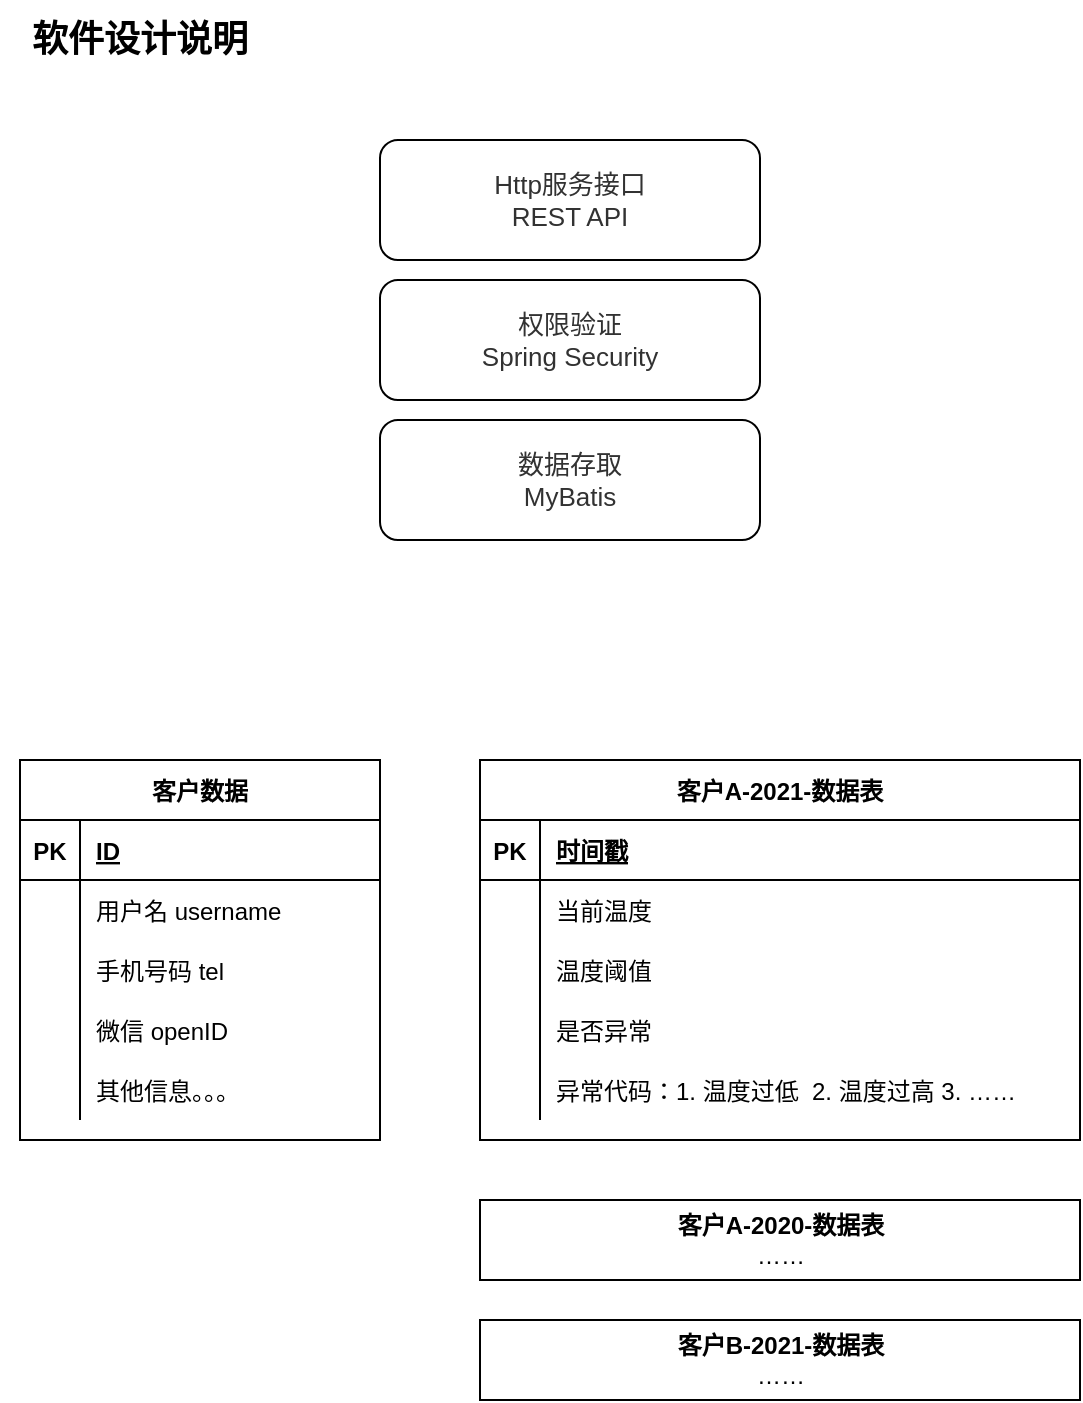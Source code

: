 <mxfile version="14.4.3" type="github">
  <diagram id="JHaTWVX0i-lWZitRwSfC" name="Page-1">
    <mxGraphModel dx="1422" dy="737" grid="1" gridSize="10" guides="1" tooltips="1" connect="1" arrows="1" fold="1" page="1" pageScale="1" pageWidth="827" pageHeight="1169" math="0" shadow="0">
      <root>
        <mxCell id="0" />
        <mxCell id="1" parent="0" />
        <mxCell id="fmQV6IIz-ANYhuj0cnn7-1" value="软件设计说明" style="text;html=1;strokeColor=none;fillColor=none;align=center;verticalAlign=middle;whiteSpace=wrap;rounded=0;fontSize=18;fontStyle=1" parent="1" vertex="1">
          <mxGeometry x="80" y="60" width="140" height="40" as="geometry" />
        </mxCell>
        <mxCell id="fmQV6IIz-ANYhuj0cnn7-2" value="客户数据" style="shape=table;startSize=30;container=1;collapsible=1;childLayout=tableLayout;fixedRows=1;rowLines=0;fontStyle=1;align=center;resizeLast=1;" parent="1" vertex="1">
          <mxGeometry x="90" y="440" width="180" height="190" as="geometry" />
        </mxCell>
        <mxCell id="fmQV6IIz-ANYhuj0cnn7-3" value="" style="shape=partialRectangle;collapsible=0;dropTarget=0;pointerEvents=0;fillColor=none;top=0;left=0;bottom=1;right=0;points=[[0,0.5],[1,0.5]];portConstraint=eastwest;" parent="fmQV6IIz-ANYhuj0cnn7-2" vertex="1">
          <mxGeometry y="30" width="180" height="30" as="geometry" />
        </mxCell>
        <mxCell id="fmQV6IIz-ANYhuj0cnn7-4" value="PK" style="shape=partialRectangle;connectable=0;fillColor=none;top=0;left=0;bottom=0;right=0;fontStyle=1;overflow=hidden;" parent="fmQV6IIz-ANYhuj0cnn7-3" vertex="1">
          <mxGeometry width="30" height="30" as="geometry" />
        </mxCell>
        <mxCell id="fmQV6IIz-ANYhuj0cnn7-5" value="ID" style="shape=partialRectangle;connectable=0;fillColor=none;top=0;left=0;bottom=0;right=0;align=left;spacingLeft=6;fontStyle=5;overflow=hidden;" parent="fmQV6IIz-ANYhuj0cnn7-3" vertex="1">
          <mxGeometry x="30" width="150" height="30" as="geometry" />
        </mxCell>
        <mxCell id="fmQV6IIz-ANYhuj0cnn7-6" value="" style="shape=partialRectangle;collapsible=0;dropTarget=0;pointerEvents=0;fillColor=none;top=0;left=0;bottom=0;right=0;points=[[0,0.5],[1,0.5]];portConstraint=eastwest;" parent="fmQV6IIz-ANYhuj0cnn7-2" vertex="1">
          <mxGeometry y="60" width="180" height="30" as="geometry" />
        </mxCell>
        <mxCell id="fmQV6IIz-ANYhuj0cnn7-7" value="" style="shape=partialRectangle;connectable=0;fillColor=none;top=0;left=0;bottom=0;right=0;editable=1;overflow=hidden;" parent="fmQV6IIz-ANYhuj0cnn7-6" vertex="1">
          <mxGeometry width="30" height="30" as="geometry" />
        </mxCell>
        <mxCell id="fmQV6IIz-ANYhuj0cnn7-8" value="用户名 username" style="shape=partialRectangle;connectable=0;fillColor=none;top=0;left=0;bottom=0;right=0;align=left;spacingLeft=6;overflow=hidden;" parent="fmQV6IIz-ANYhuj0cnn7-6" vertex="1">
          <mxGeometry x="30" width="150" height="30" as="geometry" />
        </mxCell>
        <mxCell id="fmQV6IIz-ANYhuj0cnn7-9" value="" style="shape=partialRectangle;collapsible=0;dropTarget=0;pointerEvents=0;fillColor=none;top=0;left=0;bottom=0;right=0;points=[[0,0.5],[1,0.5]];portConstraint=eastwest;" parent="fmQV6IIz-ANYhuj0cnn7-2" vertex="1">
          <mxGeometry y="90" width="180" height="30" as="geometry" />
        </mxCell>
        <mxCell id="fmQV6IIz-ANYhuj0cnn7-10" value="" style="shape=partialRectangle;connectable=0;fillColor=none;top=0;left=0;bottom=0;right=0;editable=1;overflow=hidden;" parent="fmQV6IIz-ANYhuj0cnn7-9" vertex="1">
          <mxGeometry width="30" height="30" as="geometry" />
        </mxCell>
        <mxCell id="fmQV6IIz-ANYhuj0cnn7-11" value="手机号码 tel" style="shape=partialRectangle;connectable=0;fillColor=none;top=0;left=0;bottom=0;right=0;align=left;spacingLeft=6;overflow=hidden;" parent="fmQV6IIz-ANYhuj0cnn7-9" vertex="1">
          <mxGeometry x="30" width="150" height="30" as="geometry" />
        </mxCell>
        <mxCell id="fmQV6IIz-ANYhuj0cnn7-12" value="" style="shape=partialRectangle;collapsible=0;dropTarget=0;pointerEvents=0;fillColor=none;top=0;left=0;bottom=0;right=0;points=[[0,0.5],[1,0.5]];portConstraint=eastwest;" parent="fmQV6IIz-ANYhuj0cnn7-2" vertex="1">
          <mxGeometry y="120" width="180" height="30" as="geometry" />
        </mxCell>
        <mxCell id="fmQV6IIz-ANYhuj0cnn7-13" value="" style="shape=partialRectangle;connectable=0;fillColor=none;top=0;left=0;bottom=0;right=0;editable=1;overflow=hidden;" parent="fmQV6IIz-ANYhuj0cnn7-12" vertex="1">
          <mxGeometry width="30" height="30" as="geometry" />
        </mxCell>
        <mxCell id="fmQV6IIz-ANYhuj0cnn7-14" value="微信 openID" style="shape=partialRectangle;connectable=0;fillColor=none;top=0;left=0;bottom=0;right=0;align=left;spacingLeft=6;overflow=hidden;" parent="fmQV6IIz-ANYhuj0cnn7-12" vertex="1">
          <mxGeometry x="30" width="150" height="30" as="geometry" />
        </mxCell>
        <mxCell id="ALFkqxRXxDszs7MNfKY9-1" value="" style="shape=partialRectangle;collapsible=0;dropTarget=0;pointerEvents=0;fillColor=none;top=0;left=0;bottom=0;right=0;points=[[0,0.5],[1,0.5]];portConstraint=eastwest;" vertex="1" parent="fmQV6IIz-ANYhuj0cnn7-2">
          <mxGeometry y="150" width="180" height="30" as="geometry" />
        </mxCell>
        <mxCell id="ALFkqxRXxDszs7MNfKY9-2" value="" style="shape=partialRectangle;connectable=0;fillColor=none;top=0;left=0;bottom=0;right=0;editable=1;overflow=hidden;" vertex="1" parent="ALFkqxRXxDszs7MNfKY9-1">
          <mxGeometry width="30" height="30" as="geometry" />
        </mxCell>
        <mxCell id="ALFkqxRXxDszs7MNfKY9-3" value="其他信息。。。" style="shape=partialRectangle;connectable=0;fillColor=none;top=0;left=0;bottom=0;right=0;align=left;spacingLeft=6;overflow=hidden;" vertex="1" parent="ALFkqxRXxDszs7MNfKY9-1">
          <mxGeometry x="30" width="150" height="30" as="geometry" />
        </mxCell>
        <mxCell id="fmQV6IIz-ANYhuj0cnn7-15" value="&lt;div style=&quot;resize: none ; outline: 0px ; font-size: 13px ; color: rgb(50 , 50 , 50)&quot;&gt;&lt;font style=&quot;vertical-align: inherit&quot;&gt;&lt;font style=&quot;vertical-align: inherit&quot;&gt;Http服务接口&lt;/font&gt;&lt;/font&gt;&lt;/div&gt;&lt;span style=&quot;color: rgb(50 , 50 , 50) ; font-size: 13px ; background-color: rgba(255 , 255 , 255 , 0.01)&quot;&gt;&lt;font style=&quot;vertical-align: inherit&quot;&gt;&lt;font style=&quot;vertical-align: inherit&quot;&gt;REST API&lt;/font&gt;&lt;/font&gt;&lt;/span&gt;" style="rounded=1;whiteSpace=wrap;html=1;" parent="1" vertex="1">
          <mxGeometry x="270" y="130" width="190" height="60" as="geometry" />
        </mxCell>
        <mxCell id="fmQV6IIz-ANYhuj0cnn7-16" value="&lt;div style=&quot;resize: none ; outline: 0px ; font-size: 13px ; color: rgb(50 , 50 , 50)&quot;&gt;&lt;span style=&quot;background-color: rgba(255 , 255 , 255 , 0.01)&quot;&gt;&lt;font style=&quot;vertical-align: inherit&quot;&gt;&lt;font style=&quot;vertical-align: inherit&quot;&gt;权限验证&lt;/font&gt;&lt;/font&gt;&lt;/span&gt;&lt;div style=&quot;resize: none ; outline: 0px&quot;&gt;Spring Security&lt;/div&gt;&lt;/div&gt;" style="rounded=1;whiteSpace=wrap;html=1;" parent="1" vertex="1">
          <mxGeometry x="270" y="200" width="190" height="60" as="geometry" />
        </mxCell>
        <mxCell id="fmQV6IIz-ANYhuj0cnn7-17" value="&lt;div style=&quot;resize: none ; outline: 0px ; font-size: 13px ; color: rgb(50 , 50 , 50)&quot;&gt;&lt;span style=&quot;background-color: rgba(255 , 255 , 255 , 0.01)&quot;&gt;数据存取&lt;/span&gt;&lt;br&gt;&lt;div style=&quot;resize: none ; outline: 0px&quot;&gt;MyBatis&lt;/div&gt;&lt;/div&gt;" style="rounded=1;whiteSpace=wrap;html=1;" parent="1" vertex="1">
          <mxGeometry x="270" y="270" width="190" height="60" as="geometry" />
        </mxCell>
        <mxCell id="ALFkqxRXxDszs7MNfKY9-4" value="客户A-2021-数据表" style="shape=table;startSize=30;container=1;collapsible=1;childLayout=tableLayout;fixedRows=1;rowLines=0;fontStyle=1;align=center;resizeLast=1;" vertex="1" parent="1">
          <mxGeometry x="320" y="440" width="300" height="190" as="geometry" />
        </mxCell>
        <mxCell id="ALFkqxRXxDszs7MNfKY9-5" value="" style="shape=partialRectangle;collapsible=0;dropTarget=0;pointerEvents=0;fillColor=none;top=0;left=0;bottom=1;right=0;points=[[0,0.5],[1,0.5]];portConstraint=eastwest;" vertex="1" parent="ALFkqxRXxDszs7MNfKY9-4">
          <mxGeometry y="30" width="300" height="30" as="geometry" />
        </mxCell>
        <mxCell id="ALFkqxRXxDszs7MNfKY9-6" value="PK" style="shape=partialRectangle;connectable=0;fillColor=none;top=0;left=0;bottom=0;right=0;fontStyle=1;overflow=hidden;" vertex="1" parent="ALFkqxRXxDszs7MNfKY9-5">
          <mxGeometry width="30" height="30" as="geometry" />
        </mxCell>
        <mxCell id="ALFkqxRXxDszs7MNfKY9-7" value="时间戳" style="shape=partialRectangle;connectable=0;fillColor=none;top=0;left=0;bottom=0;right=0;align=left;spacingLeft=6;fontStyle=5;overflow=hidden;" vertex="1" parent="ALFkqxRXxDszs7MNfKY9-5">
          <mxGeometry x="30" width="270" height="30" as="geometry" />
        </mxCell>
        <mxCell id="ALFkqxRXxDszs7MNfKY9-8" value="" style="shape=partialRectangle;collapsible=0;dropTarget=0;pointerEvents=0;fillColor=none;top=0;left=0;bottom=0;right=0;points=[[0,0.5],[1,0.5]];portConstraint=eastwest;" vertex="1" parent="ALFkqxRXxDszs7MNfKY9-4">
          <mxGeometry y="60" width="300" height="30" as="geometry" />
        </mxCell>
        <mxCell id="ALFkqxRXxDszs7MNfKY9-9" value="" style="shape=partialRectangle;connectable=0;fillColor=none;top=0;left=0;bottom=0;right=0;editable=1;overflow=hidden;" vertex="1" parent="ALFkqxRXxDszs7MNfKY9-8">
          <mxGeometry width="30" height="30" as="geometry" />
        </mxCell>
        <mxCell id="ALFkqxRXxDszs7MNfKY9-10" value="当前温度" style="shape=partialRectangle;connectable=0;fillColor=none;top=0;left=0;bottom=0;right=0;align=left;spacingLeft=6;overflow=hidden;" vertex="1" parent="ALFkqxRXxDszs7MNfKY9-8">
          <mxGeometry x="30" width="270" height="30" as="geometry" />
        </mxCell>
        <mxCell id="ALFkqxRXxDszs7MNfKY9-11" value="" style="shape=partialRectangle;collapsible=0;dropTarget=0;pointerEvents=0;fillColor=none;top=0;left=0;bottom=0;right=0;points=[[0,0.5],[1,0.5]];portConstraint=eastwest;" vertex="1" parent="ALFkqxRXxDszs7MNfKY9-4">
          <mxGeometry y="90" width="300" height="30" as="geometry" />
        </mxCell>
        <mxCell id="ALFkqxRXxDszs7MNfKY9-12" value="" style="shape=partialRectangle;connectable=0;fillColor=none;top=0;left=0;bottom=0;right=0;editable=1;overflow=hidden;" vertex="1" parent="ALFkqxRXxDszs7MNfKY9-11">
          <mxGeometry width="30" height="30" as="geometry" />
        </mxCell>
        <mxCell id="ALFkqxRXxDszs7MNfKY9-13" value="温度阈值" style="shape=partialRectangle;connectable=0;fillColor=none;top=0;left=0;bottom=0;right=0;align=left;spacingLeft=6;overflow=hidden;" vertex="1" parent="ALFkqxRXxDszs7MNfKY9-11">
          <mxGeometry x="30" width="270" height="30" as="geometry" />
        </mxCell>
        <mxCell id="ALFkqxRXxDszs7MNfKY9-14" value="" style="shape=partialRectangle;collapsible=0;dropTarget=0;pointerEvents=0;fillColor=none;top=0;left=0;bottom=0;right=0;points=[[0,0.5],[1,0.5]];portConstraint=eastwest;" vertex="1" parent="ALFkqxRXxDszs7MNfKY9-4">
          <mxGeometry y="120" width="300" height="30" as="geometry" />
        </mxCell>
        <mxCell id="ALFkqxRXxDszs7MNfKY9-15" value="" style="shape=partialRectangle;connectable=0;fillColor=none;top=0;left=0;bottom=0;right=0;editable=1;overflow=hidden;" vertex="1" parent="ALFkqxRXxDszs7MNfKY9-14">
          <mxGeometry width="30" height="30" as="geometry" />
        </mxCell>
        <mxCell id="ALFkqxRXxDszs7MNfKY9-16" value="是否异常" style="shape=partialRectangle;connectable=0;fillColor=none;top=0;left=0;bottom=0;right=0;align=left;spacingLeft=6;overflow=hidden;" vertex="1" parent="ALFkqxRXxDszs7MNfKY9-14">
          <mxGeometry x="30" width="270" height="30" as="geometry" />
        </mxCell>
        <mxCell id="ALFkqxRXxDszs7MNfKY9-17" value="" style="shape=partialRectangle;collapsible=0;dropTarget=0;pointerEvents=0;fillColor=none;top=0;left=0;bottom=0;right=0;points=[[0,0.5],[1,0.5]];portConstraint=eastwest;" vertex="1" parent="ALFkqxRXxDszs7MNfKY9-4">
          <mxGeometry y="150" width="300" height="30" as="geometry" />
        </mxCell>
        <mxCell id="ALFkqxRXxDszs7MNfKY9-18" value="" style="shape=partialRectangle;connectable=0;fillColor=none;top=0;left=0;bottom=0;right=0;editable=1;overflow=hidden;" vertex="1" parent="ALFkqxRXxDszs7MNfKY9-17">
          <mxGeometry width="30" height="30" as="geometry" />
        </mxCell>
        <mxCell id="ALFkqxRXxDszs7MNfKY9-19" value="异常代码：1. 温度过低  2. 温度过高 3. ……" style="shape=partialRectangle;connectable=0;fillColor=none;top=0;left=0;bottom=0;right=0;align=left;spacingLeft=6;overflow=hidden;" vertex="1" parent="ALFkqxRXxDszs7MNfKY9-17">
          <mxGeometry x="30" width="270" height="30" as="geometry" />
        </mxCell>
        <mxCell id="ALFkqxRXxDszs7MNfKY9-36" value="&lt;b&gt;客户A-2020-数据表&lt;/b&gt;&lt;br&gt;……" style="html=1;" vertex="1" parent="1">
          <mxGeometry x="320" y="660" width="300" height="40" as="geometry" />
        </mxCell>
        <mxCell id="ALFkqxRXxDszs7MNfKY9-37" value="&lt;b&gt;客户B-2021-数据表&lt;/b&gt;&lt;br&gt;……" style="html=1;" vertex="1" parent="1">
          <mxGeometry x="320" y="720" width="300" height="40" as="geometry" />
        </mxCell>
      </root>
    </mxGraphModel>
  </diagram>
</mxfile>
